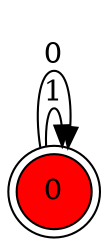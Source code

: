 // MFA_graph
digraph "./Reg_Graph/MFA" {
	rankdir=LR
	0 [label=0 fillcolor=red shape=doublecircle style=filled]
	0 [label=0 shape=doublecircle]
	0 -> 0 [label=1]
	0 [label=0 fillcolor=red shape=doublecircle style=filled]
	0 [label=0 shape=doublecircle]
	0 -> 0 [label=0]
}

